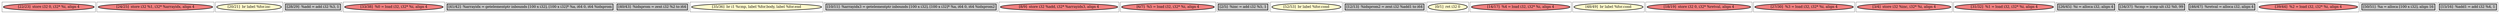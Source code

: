 
digraph G {





subgraph cluster26 {


node107 [penwidth=3.0,fontsize=20,fillcolor=lightcoral,label="[22/23]  store i32 0, i32* %i, align 4",shape=ellipse,style=filled ]



}

subgraph cluster25 {


node106 [penwidth=3.0,fontsize=20,fillcolor=lightcoral,label="[24/25]  store i32 %1, i32* %arrayidx, align 4",shape=ellipse,style=filled ]



}

subgraph cluster24 {


node105 [penwidth=3.0,fontsize=20,fillcolor=lemonchiffon,label="[20/21]  br label %for.inc",shape=ellipse,style=filled ]



}

subgraph cluster22 {


node103 [penwidth=3.0,fontsize=20,fillcolor=grey,label="[28/29]  %add = add i32 %3, 1",shape=rectangle,style=filled ]



}

subgraph cluster20 {


node101 [penwidth=3.0,fontsize=20,fillcolor=lightcoral,label="[33/38]  %0 = load i32, i32* %i, align 4",shape=ellipse,style=filled ]



}

subgraph cluster18 {


node99 [penwidth=3.0,fontsize=20,fillcolor=grey,label="[41/42]  %arrayidx = getelementptr inbounds [100 x i32], [100 x i32]* %a, i64 0, i64 %idxprom",shape=rectangle,style=filled ]



}

subgraph cluster16 {


node97 [penwidth=3.0,fontsize=20,fillcolor=grey,label="[40/43]  %idxprom = zext i32 %2 to i64",shape=rectangle,style=filled ]



}

subgraph cluster17 {


node98 [penwidth=3.0,fontsize=20,fillcolor=lemonchiffon,label="[35/36]  br i1 %cmp, label %for.body, label %for.end",shape=ellipse,style=filled ]



}

subgraph cluster4 {


node85 [penwidth=3.0,fontsize=20,fillcolor=grey,label="[10/11]  %arrayidx3 = getelementptr inbounds [100 x i32], [100 x i32]* %a, i64 0, i64 %idxprom2",shape=rectangle,style=filled ]



}

subgraph cluster3 {


node84 [penwidth=3.0,fontsize=20,fillcolor=lightcoral,label="[8/9]  store i32 %add, i32* %arrayidx3, align 4",shape=ellipse,style=filled ]



}

subgraph cluster2 {


node83 [penwidth=3.0,fontsize=20,fillcolor=lightcoral,label="[6/7]  %5 = load i32, i32* %i, align 4",shape=ellipse,style=filled ]



}

subgraph cluster1 {


node82 [penwidth=3.0,fontsize=20,fillcolor=grey,label="[2/5]  %inc = add i32 %5, 1",shape=rectangle,style=filled ]



}

subgraph cluster12 {


node93 [penwidth=3.0,fontsize=20,fillcolor=lemonchiffon,label="[52/53]  br label %for.cond",shape=ellipse,style=filled ]



}

subgraph cluster5 {


node86 [penwidth=3.0,fontsize=20,fillcolor=grey,label="[12/13]  %idxprom2 = zext i32 %add1 to i64",shape=rectangle,style=filled ]



}

subgraph cluster0 {


node81 [penwidth=3.0,fontsize=20,fillcolor=lemonchiffon,label="[0/1]  ret i32 0",shape=ellipse,style=filled ]



}

subgraph cluster6 {


node87 [penwidth=3.0,fontsize=20,fillcolor=lightcoral,label="[14/17]  %4 = load i32, i32* %i, align 4",shape=ellipse,style=filled ]



}

subgraph cluster14 {


node95 [penwidth=3.0,fontsize=20,fillcolor=lemonchiffon,label="[48/49]  br label %for.cond",shape=ellipse,style=filled ]



}

subgraph cluster7 {


node88 [penwidth=3.0,fontsize=20,fillcolor=lightcoral,label="[18/19]  store i32 0, i32* %retval, align 4",shape=ellipse,style=filled ]



}

subgraph cluster23 {


node104 [penwidth=3.0,fontsize=20,fillcolor=lightcoral,label="[27/30]  %3 = load i32, i32* %i, align 4",shape=ellipse,style=filled ]



}

subgraph cluster8 {


node89 [penwidth=3.0,fontsize=20,fillcolor=lightcoral,label="[3/4]  store i32 %inc, i32* %i, align 4",shape=ellipse,style=filled ]



}

subgraph cluster21 {


node102 [penwidth=3.0,fontsize=20,fillcolor=lightcoral,label="[31/32]  %1 = load i32, i32* %i, align 4",shape=ellipse,style=filled ]



}

subgraph cluster9 {


node90 [penwidth=3.0,fontsize=20,fillcolor=grey,label="[26/45]  %i = alloca i32, align 4",shape=rectangle,style=filled ]



}

subgraph cluster19 {


node100 [penwidth=3.0,fontsize=20,fillcolor=grey,label="[34/37]  %cmp = icmp ult i32 %0, 99",shape=rectangle,style=filled ]



}

subgraph cluster10 {


node91 [penwidth=3.0,fontsize=20,fillcolor=grey,label="[46/47]  %retval = alloca i32, align 4",shape=rectangle,style=filled ]



}

subgraph cluster11 {


node92 [penwidth=3.0,fontsize=20,fillcolor=lightcoral,label="[39/44]  %2 = load i32, i32* %i, align 4",shape=ellipse,style=filled ]



}

subgraph cluster13 {


node94 [penwidth=3.0,fontsize=20,fillcolor=grey,label="[50/51]  %a = alloca [100 x i32], align 16",shape=rectangle,style=filled ]



}

subgraph cluster15 {


node96 [penwidth=3.0,fontsize=20,fillcolor=grey,label="[15/16]  %add1 = add i32 %4, 1",shape=rectangle,style=filled ]



}

}

